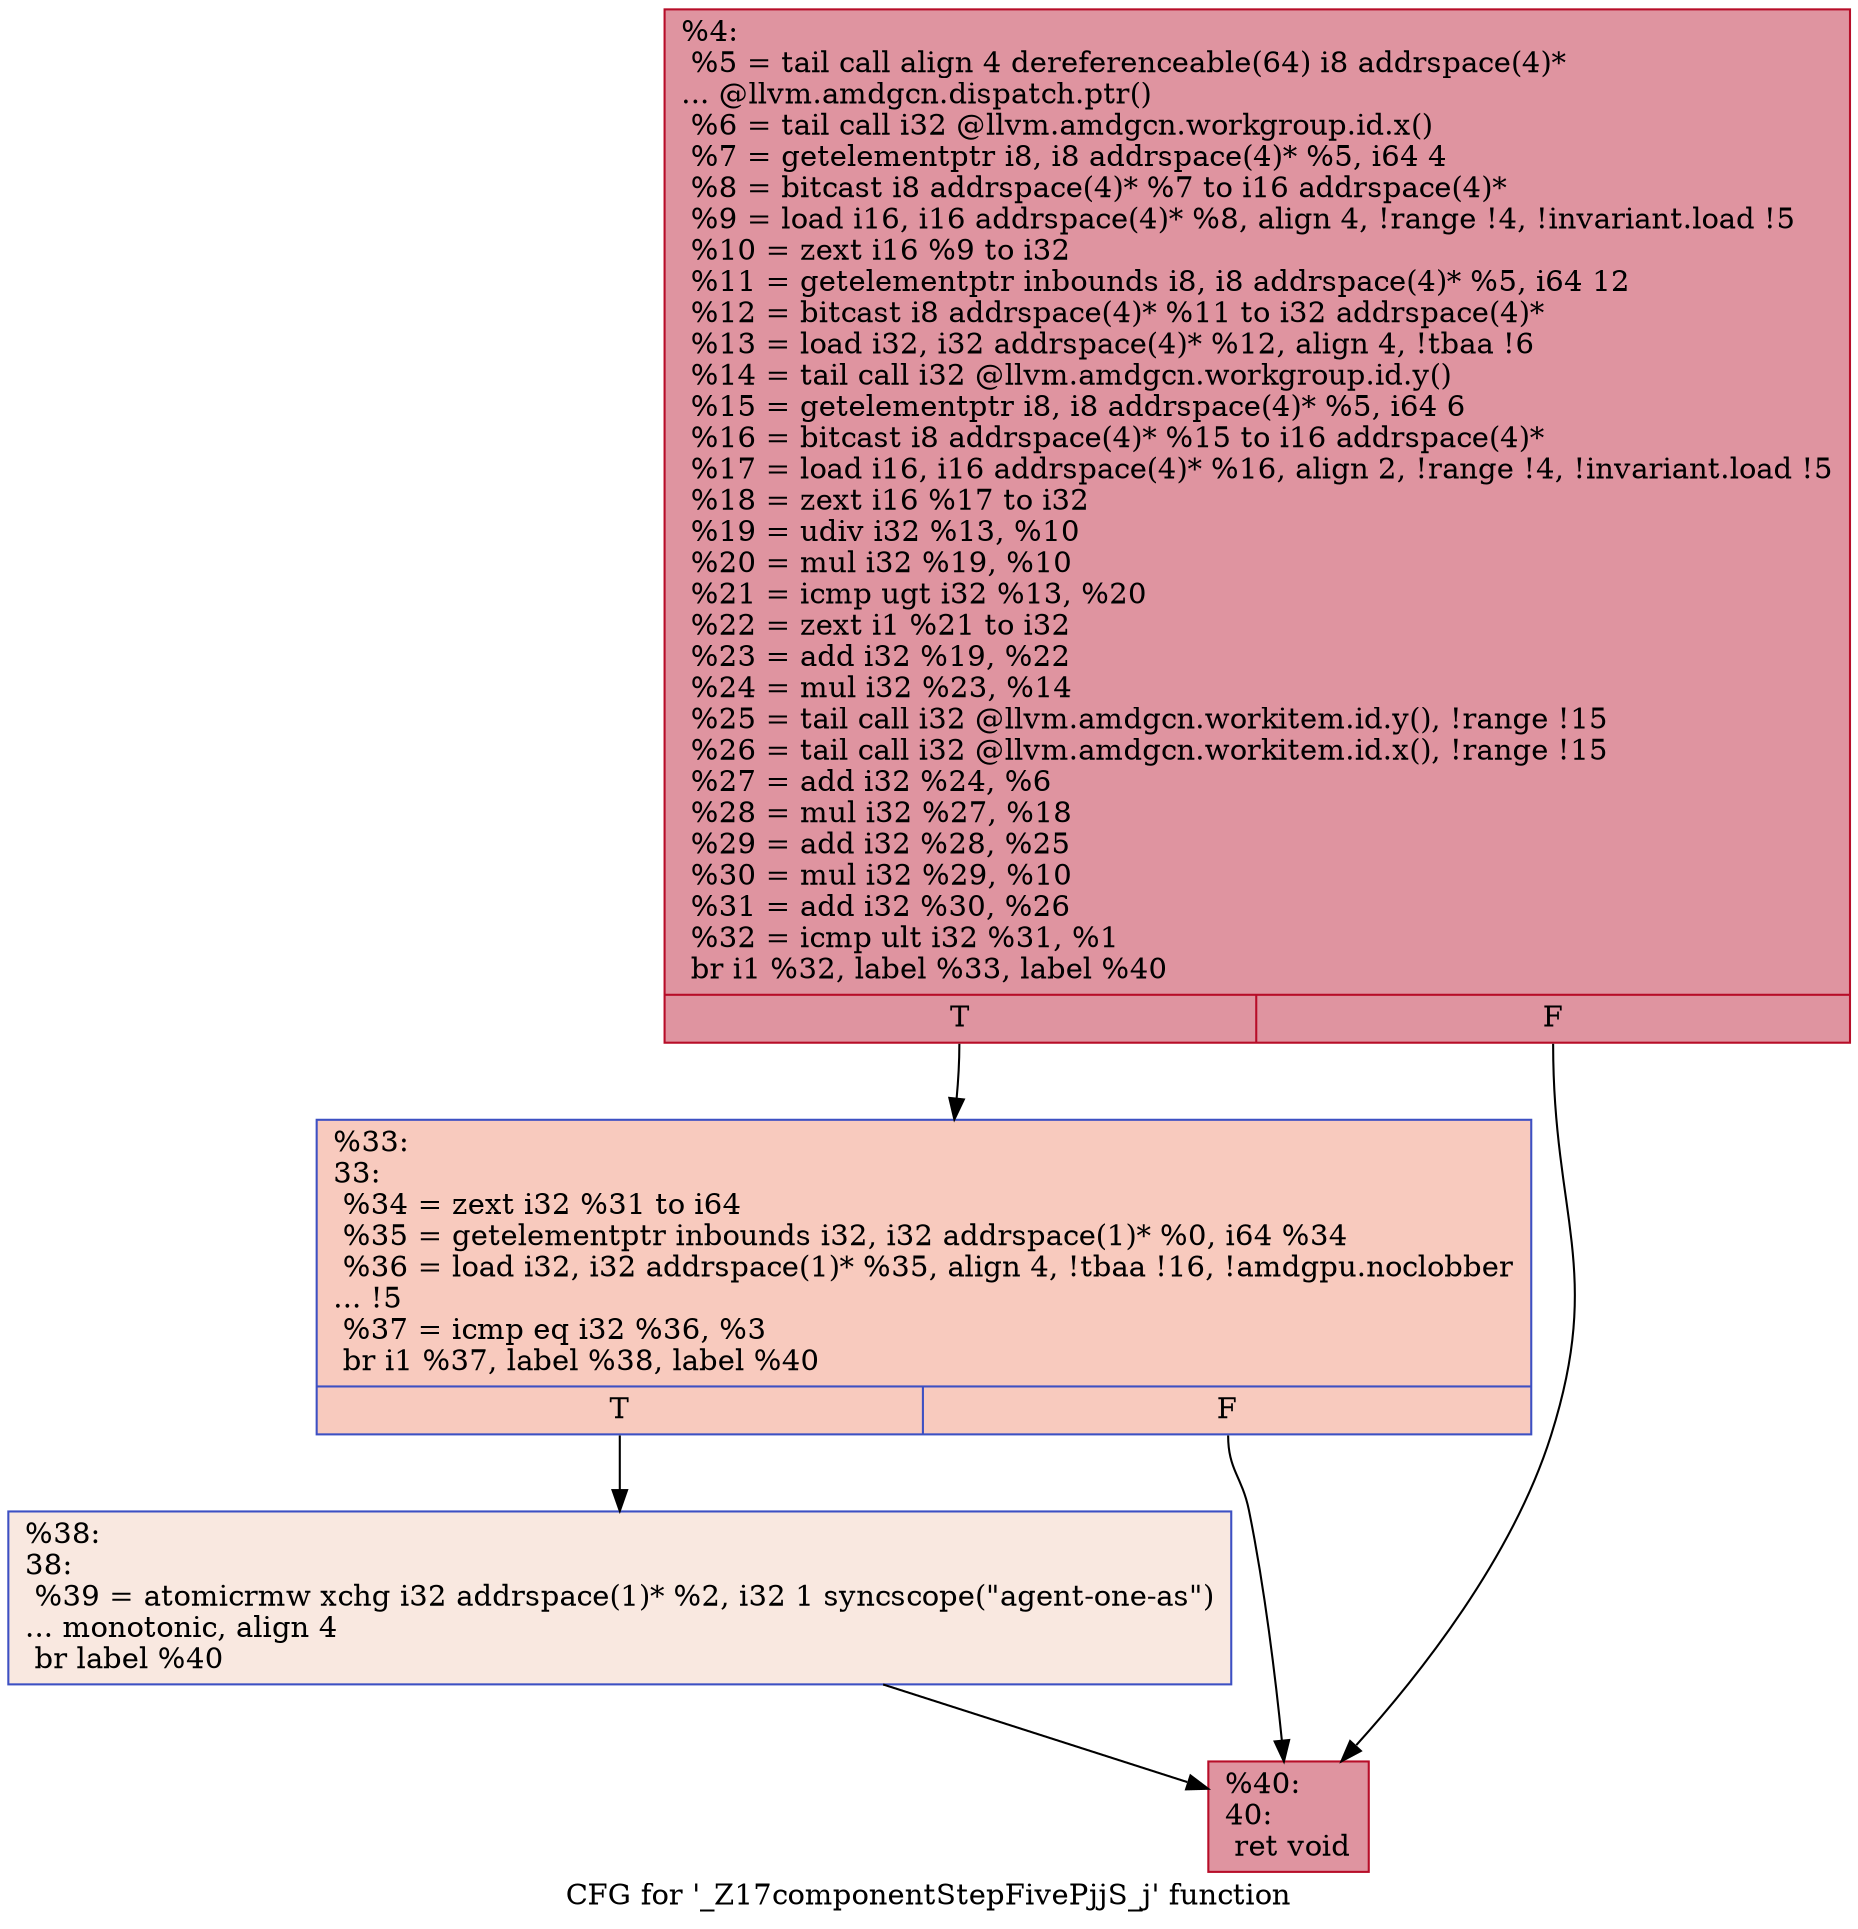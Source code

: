 digraph "CFG for '_Z17componentStepFivePjjS_j' function" {
	label="CFG for '_Z17componentStepFivePjjS_j' function";

	Node0x63d0640 [shape=record,color="#b70d28ff", style=filled, fillcolor="#b70d2870",label="{%4:\l  %5 = tail call align 4 dereferenceable(64) i8 addrspace(4)*\l... @llvm.amdgcn.dispatch.ptr()\l  %6 = tail call i32 @llvm.amdgcn.workgroup.id.x()\l  %7 = getelementptr i8, i8 addrspace(4)* %5, i64 4\l  %8 = bitcast i8 addrspace(4)* %7 to i16 addrspace(4)*\l  %9 = load i16, i16 addrspace(4)* %8, align 4, !range !4, !invariant.load !5\l  %10 = zext i16 %9 to i32\l  %11 = getelementptr inbounds i8, i8 addrspace(4)* %5, i64 12\l  %12 = bitcast i8 addrspace(4)* %11 to i32 addrspace(4)*\l  %13 = load i32, i32 addrspace(4)* %12, align 4, !tbaa !6\l  %14 = tail call i32 @llvm.amdgcn.workgroup.id.y()\l  %15 = getelementptr i8, i8 addrspace(4)* %5, i64 6\l  %16 = bitcast i8 addrspace(4)* %15 to i16 addrspace(4)*\l  %17 = load i16, i16 addrspace(4)* %16, align 2, !range !4, !invariant.load !5\l  %18 = zext i16 %17 to i32\l  %19 = udiv i32 %13, %10\l  %20 = mul i32 %19, %10\l  %21 = icmp ugt i32 %13, %20\l  %22 = zext i1 %21 to i32\l  %23 = add i32 %19, %22\l  %24 = mul i32 %23, %14\l  %25 = tail call i32 @llvm.amdgcn.workitem.id.y(), !range !15\l  %26 = tail call i32 @llvm.amdgcn.workitem.id.x(), !range !15\l  %27 = add i32 %24, %6\l  %28 = mul i32 %27, %18\l  %29 = add i32 %28, %25\l  %30 = mul i32 %29, %10\l  %31 = add i32 %30, %26\l  %32 = icmp ult i32 %31, %1\l  br i1 %32, label %33, label %40\l|{<s0>T|<s1>F}}"];
	Node0x63d0640:s0 -> Node0x63d2630;
	Node0x63d0640:s1 -> Node0x63d26c0;
	Node0x63d2630 [shape=record,color="#3d50c3ff", style=filled, fillcolor="#ef886b70",label="{%33:\l33:                                               \l  %34 = zext i32 %31 to i64\l  %35 = getelementptr inbounds i32, i32 addrspace(1)* %0, i64 %34\l  %36 = load i32, i32 addrspace(1)* %35, align 4, !tbaa !16, !amdgpu.noclobber\l... !5\l  %37 = icmp eq i32 %36, %3\l  br i1 %37, label %38, label %40\l|{<s0>T|<s1>F}}"];
	Node0x63d2630:s0 -> Node0x63d4cc0;
	Node0x63d2630:s1 -> Node0x63d26c0;
	Node0x63d4cc0 [shape=record,color="#3d50c3ff", style=filled, fillcolor="#f1ccb870",label="{%38:\l38:                                               \l  %39 = atomicrmw xchg i32 addrspace(1)* %2, i32 1 syncscope(\"agent-one-as\")\l... monotonic, align 4\l  br label %40\l}"];
	Node0x63d4cc0 -> Node0x63d26c0;
	Node0x63d26c0 [shape=record,color="#b70d28ff", style=filled, fillcolor="#b70d2870",label="{%40:\l40:                                               \l  ret void\l}"];
}
